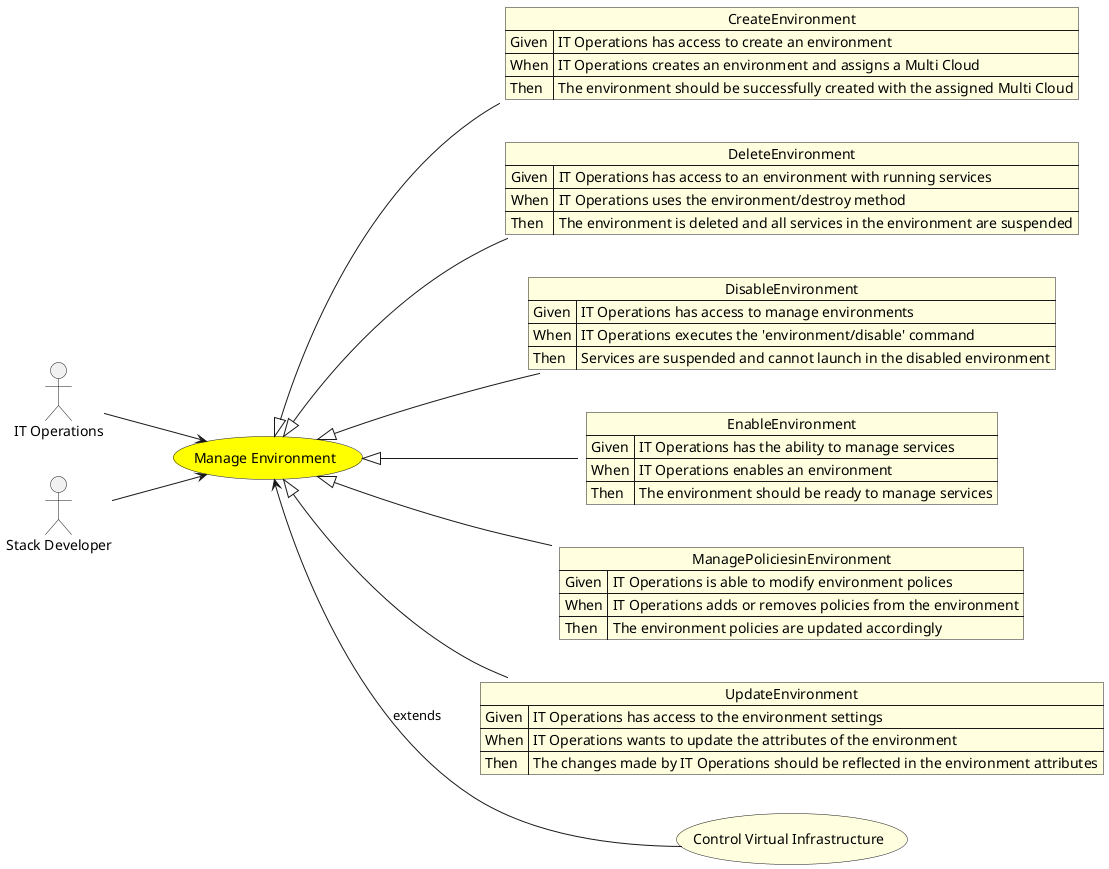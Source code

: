 @startuml


left to right direction

usecase "Manage Environment" as ManageEnvironment #yellow

Actor "IT Operations" as ITOperations

ITOperations --> ManageEnvironment

Actor "Stack Developer" as StackDeveloper

StackDeveloper --> ManageEnvironment



json CreateEnvironment #lightyellow {
    "Given": "IT Operations has access to create an environment",
    "When": "IT Operations creates an environment and assigns a Multi Cloud ",
    "Then": "The environment should be successfully created with the assigned Multi Cloud"
}

ManageEnvironment <|-- CreateEnvironment

json DeleteEnvironment #lightyellow {
    "Given": "IT Operations has access to an environment with running services",
    "When": "IT Operations uses the environment/destroy method",
    "Then": "The environment is deleted and all services in the environment are suspended"
}

ManageEnvironment <|-- DeleteEnvironment

json DisableEnvironment #lightyellow {
    "Given": "IT Operations has access to manage environments",
    "When": "IT Operations executes the &#39;environment/disable&#39; command",
    "Then": "Services are suspended and cannot launch in the disabled environment"
}

ManageEnvironment <|-- DisableEnvironment

json EnableEnvironment #lightyellow {
    "Given": "IT Operations has the ability to manage services",
    "When": "IT Operations enables an environment",
    "Then": "The environment should be ready to manage services"
}

ManageEnvironment <|-- EnableEnvironment

json ManagePoliciesinEnvironment #lightyellow {
    "Given": "IT Operations is able to modify environment polices",
    "When": "IT Operations adds or removes policies from the environment",
    "Then": "The environment policies are updated accordingly"
}

ManageEnvironment <|-- ManagePoliciesinEnvironment

json UpdateEnvironment #lightyellow {
    "Given": "IT Operations has access to the environment settings",
    "When": "IT Operations wants to update the attributes of the environment",
    "Then": "The changes made by IT Operations should be reflected in the environment attributes"
}

ManageEnvironment <|-- UpdateEnvironment



usecase "Control Virtual Infrastructure" as ControlVirtualInfrastructure #lightyellow

ManageEnvironment <-- ControlVirtualInfrastructure : extends







@enduml
